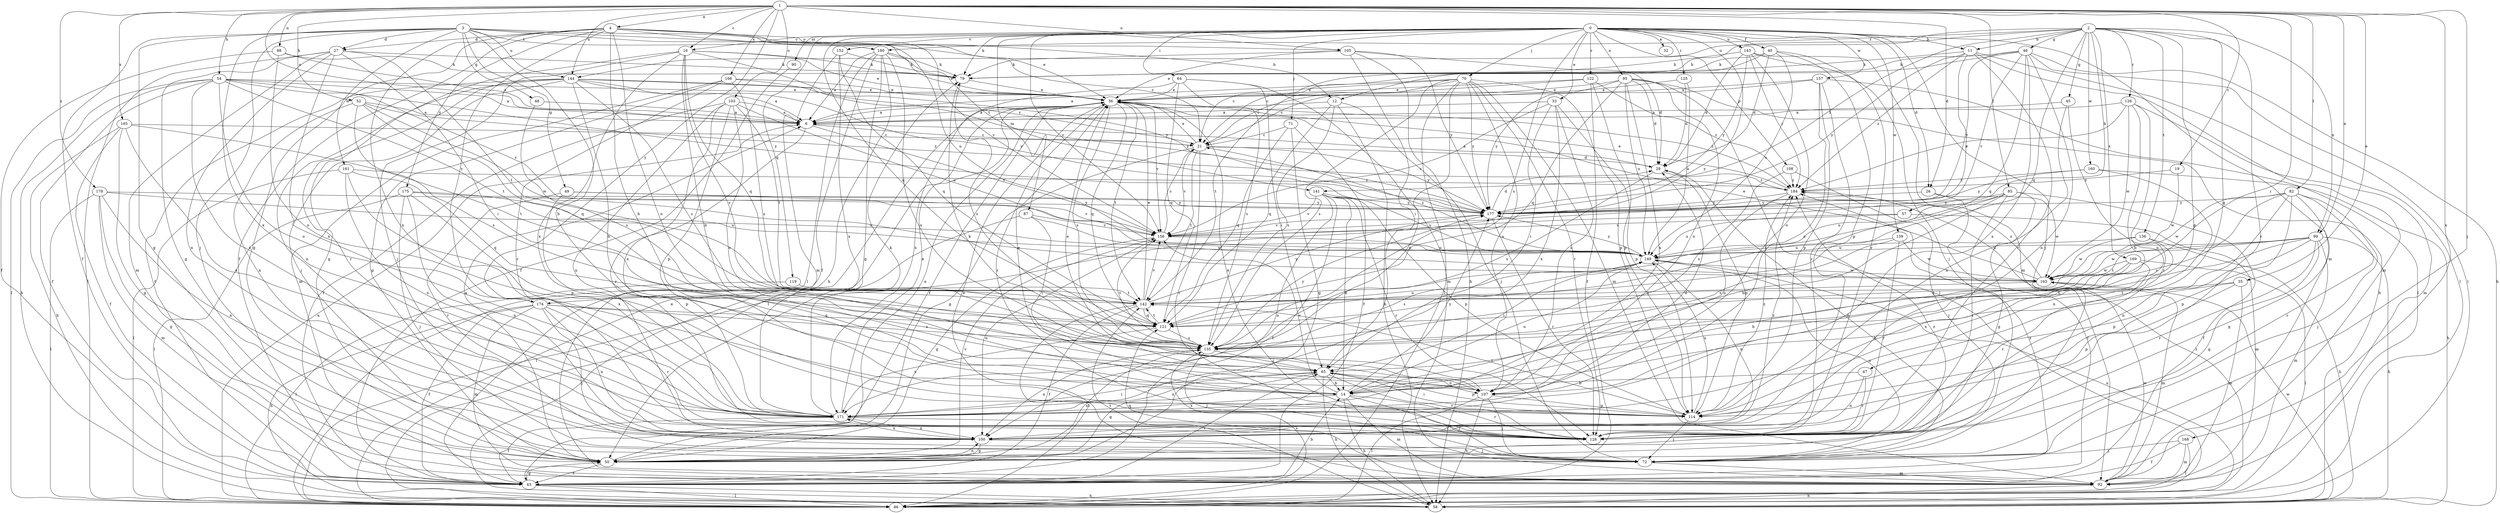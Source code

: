 strict digraph  {
0;
1;
2;
3;
4;
6;
11;
12;
14;
16;
19;
21;
26;
27;
29;
32;
33;
35;
36;
40;
43;
45;
46;
47;
48;
49;
50;
52;
54;
57;
58;
64;
65;
70;
71;
72;
79;
82;
85;
86;
87;
90;
92;
95;
98;
99;
100;
103;
105;
107;
108;
114;
119;
121;
122;
125;
126;
128;
135;
136;
141;
142;
143;
144;
149;
152;
156;
157;
159;
160;
161;
163;
165;
166;
168;
169;
171;
174;
175;
177;
178;
180;
184;
0 -> 11  [label=b];
0 -> 16  [label=c];
0 -> 26  [label=d];
0 -> 32  [label=e];
0 -> 33  [label=e];
0 -> 40  [label=f];
0 -> 64  [label=i];
0 -> 70  [label=j];
0 -> 71  [label=j];
0 -> 72  [label=j];
0 -> 79  [label=k];
0 -> 87  [label=m];
0 -> 90  [label=m];
0 -> 92  [label=m];
0 -> 95  [label=n];
0 -> 108  [label=p];
0 -> 119  [label=q];
0 -> 121  [label=q];
0 -> 122  [label=r];
0 -> 125  [label=r];
0 -> 135  [label=s];
0 -> 143  [label=u];
0 -> 152  [label=v];
0 -> 156  [label=v];
0 -> 157  [label=w];
0 -> 159  [label=w];
0 -> 174  [label=y];
1 -> 4  [label=a];
1 -> 6  [label=a];
1 -> 16  [label=c];
1 -> 19  [label=c];
1 -> 26  [label=d];
1 -> 35  [label=e];
1 -> 52  [label=h];
1 -> 54  [label=h];
1 -> 65  [label=i];
1 -> 72  [label=j];
1 -> 82  [label=l];
1 -> 85  [label=l];
1 -> 98  [label=n];
1 -> 99  [label=n];
1 -> 103  [label=o];
1 -> 105  [label=o];
1 -> 144  [label=u];
1 -> 165  [label=x];
1 -> 166  [label=x];
1 -> 168  [label=x];
1 -> 174  [label=y];
1 -> 178  [label=z];
2 -> 11  [label=b];
2 -> 12  [label=b];
2 -> 45  [label=g];
2 -> 46  [label=g];
2 -> 47  [label=g];
2 -> 57  [label=h];
2 -> 99  [label=n];
2 -> 114  [label=p];
2 -> 121  [label=q];
2 -> 126  [label=r];
2 -> 128  [label=r];
2 -> 136  [label=t];
2 -> 141  [label=t];
2 -> 144  [label=u];
2 -> 160  [label=w];
2 -> 169  [label=x];
2 -> 180  [label=z];
3 -> 12  [label=b];
3 -> 14  [label=b];
3 -> 21  [label=c];
3 -> 27  [label=d];
3 -> 43  [label=f];
3 -> 48  [label=g];
3 -> 49  [label=g];
3 -> 50  [label=g];
3 -> 72  [label=j];
3 -> 141  [label=t];
3 -> 144  [label=u];
3 -> 161  [label=w];
3 -> 171  [label=x];
3 -> 180  [label=z];
4 -> 14  [label=b];
4 -> 27  [label=d];
4 -> 36  [label=e];
4 -> 43  [label=f];
4 -> 50  [label=g];
4 -> 105  [label=o];
4 -> 107  [label=o];
4 -> 149  [label=u];
4 -> 156  [label=v];
4 -> 171  [label=x];
4 -> 174  [label=y];
4 -> 175  [label=y];
6 -> 21  [label=c];
6 -> 128  [label=r];
6 -> 156  [label=v];
11 -> 79  [label=k];
11 -> 86  [label=l];
11 -> 92  [label=m];
11 -> 128  [label=r];
11 -> 156  [label=v];
11 -> 177  [label=y];
11 -> 184  [label=z];
12 -> 6  [label=a];
12 -> 58  [label=h];
12 -> 72  [label=j];
12 -> 121  [label=q];
12 -> 135  [label=s];
14 -> 36  [label=e];
14 -> 58  [label=h];
14 -> 72  [label=j];
14 -> 92  [label=m];
14 -> 128  [label=r];
14 -> 149  [label=u];
14 -> 156  [label=v];
14 -> 171  [label=x];
14 -> 177  [label=y];
16 -> 14  [label=b];
16 -> 36  [label=e];
16 -> 50  [label=g];
16 -> 72  [label=j];
16 -> 79  [label=k];
16 -> 121  [label=q];
16 -> 135  [label=s];
16 -> 171  [label=x];
16 -> 177  [label=y];
19 -> 163  [label=w];
19 -> 184  [label=z];
21 -> 29  [label=d];
21 -> 36  [label=e];
21 -> 50  [label=g];
21 -> 128  [label=r];
21 -> 142  [label=t];
21 -> 156  [label=v];
21 -> 177  [label=y];
26 -> 43  [label=f];
26 -> 163  [label=w];
26 -> 177  [label=y];
27 -> 50  [label=g];
27 -> 65  [label=i];
27 -> 79  [label=k];
27 -> 86  [label=l];
27 -> 92  [label=m];
27 -> 100  [label=n];
27 -> 142  [label=t];
27 -> 171  [label=x];
29 -> 6  [label=a];
29 -> 114  [label=p];
29 -> 135  [label=s];
29 -> 184  [label=z];
33 -> 6  [label=a];
33 -> 65  [label=i];
33 -> 107  [label=o];
33 -> 114  [label=p];
33 -> 156  [label=v];
33 -> 171  [label=x];
35 -> 14  [label=b];
35 -> 92  [label=m];
35 -> 114  [label=p];
35 -> 142  [label=t];
36 -> 6  [label=a];
36 -> 43  [label=f];
36 -> 86  [label=l];
36 -> 121  [label=q];
36 -> 128  [label=r];
36 -> 135  [label=s];
36 -> 142  [label=t];
36 -> 156  [label=v];
36 -> 184  [label=z];
40 -> 21  [label=c];
40 -> 29  [label=d];
40 -> 79  [label=k];
40 -> 114  [label=p];
40 -> 128  [label=r];
40 -> 149  [label=u];
43 -> 14  [label=b];
43 -> 50  [label=g];
43 -> 58  [label=h];
43 -> 65  [label=i];
43 -> 86  [label=l];
43 -> 184  [label=z];
45 -> 6  [label=a];
45 -> 100  [label=n];
45 -> 128  [label=r];
46 -> 21  [label=c];
46 -> 58  [label=h];
46 -> 79  [label=k];
46 -> 86  [label=l];
46 -> 100  [label=n];
46 -> 121  [label=q];
46 -> 156  [label=v];
46 -> 171  [label=x];
46 -> 177  [label=y];
47 -> 14  [label=b];
47 -> 100  [label=n];
47 -> 128  [label=r];
48 -> 6  [label=a];
48 -> 135  [label=s];
49 -> 114  [label=p];
49 -> 128  [label=r];
49 -> 156  [label=v];
49 -> 177  [label=y];
50 -> 6  [label=a];
50 -> 36  [label=e];
50 -> 43  [label=f];
50 -> 100  [label=n];
50 -> 135  [label=s];
50 -> 156  [label=v];
50 -> 184  [label=z];
52 -> 6  [label=a];
52 -> 100  [label=n];
52 -> 121  [label=q];
52 -> 135  [label=s];
52 -> 163  [label=w];
52 -> 184  [label=z];
54 -> 6  [label=a];
54 -> 36  [label=e];
54 -> 43  [label=f];
54 -> 58  [label=h];
54 -> 86  [label=l];
54 -> 107  [label=o];
54 -> 142  [label=t];
54 -> 156  [label=v];
54 -> 171  [label=x];
54 -> 177  [label=y];
57 -> 92  [label=m];
57 -> 149  [label=u];
57 -> 156  [label=v];
58 -> 142  [label=t];
58 -> 163  [label=w];
64 -> 36  [label=e];
64 -> 65  [label=i];
64 -> 92  [label=m];
64 -> 121  [label=q];
64 -> 135  [label=s];
64 -> 171  [label=x];
65 -> 14  [label=b];
65 -> 36  [label=e];
65 -> 50  [label=g];
65 -> 58  [label=h];
65 -> 107  [label=o];
65 -> 114  [label=p];
65 -> 128  [label=r];
65 -> 171  [label=x];
70 -> 6  [label=a];
70 -> 36  [label=e];
70 -> 86  [label=l];
70 -> 92  [label=m];
70 -> 107  [label=o];
70 -> 114  [label=p];
70 -> 128  [label=r];
70 -> 135  [label=s];
70 -> 142  [label=t];
70 -> 171  [label=x];
70 -> 177  [label=y];
71 -> 21  [label=c];
71 -> 43  [label=f];
71 -> 50  [label=g];
71 -> 121  [label=q];
72 -> 29  [label=d];
72 -> 92  [label=m];
72 -> 149  [label=u];
79 -> 36  [label=e];
79 -> 135  [label=s];
82 -> 50  [label=g];
82 -> 72  [label=j];
82 -> 100  [label=n];
82 -> 114  [label=p];
82 -> 128  [label=r];
82 -> 135  [label=s];
82 -> 163  [label=w];
82 -> 177  [label=y];
85 -> 14  [label=b];
85 -> 43  [label=f];
85 -> 50  [label=g];
85 -> 128  [label=r];
85 -> 142  [label=t];
85 -> 149  [label=u];
85 -> 177  [label=y];
86 -> 6  [label=a];
86 -> 36  [label=e];
86 -> 135  [label=s];
86 -> 149  [label=u];
86 -> 184  [label=z];
87 -> 65  [label=i];
87 -> 86  [label=l];
87 -> 156  [label=v];
87 -> 163  [label=w];
90 -> 43  [label=f];
92 -> 36  [label=e];
92 -> 58  [label=h];
92 -> 121  [label=q];
92 -> 163  [label=w];
95 -> 29  [label=d];
95 -> 36  [label=e];
95 -> 58  [label=h];
95 -> 86  [label=l];
95 -> 107  [label=o];
95 -> 121  [label=q];
95 -> 149  [label=u];
95 -> 171  [label=x];
95 -> 177  [label=y];
98 -> 6  [label=a];
98 -> 43  [label=f];
98 -> 79  [label=k];
98 -> 107  [label=o];
99 -> 50  [label=g];
99 -> 58  [label=h];
99 -> 92  [label=m];
99 -> 114  [label=p];
99 -> 128  [label=r];
99 -> 135  [label=s];
99 -> 142  [label=t];
99 -> 149  [label=u];
99 -> 163  [label=w];
100 -> 50  [label=g];
100 -> 72  [label=j];
100 -> 171  [label=x];
100 -> 184  [label=z];
103 -> 6  [label=a];
103 -> 43  [label=f];
103 -> 100  [label=n];
103 -> 107  [label=o];
103 -> 114  [label=p];
103 -> 142  [label=t];
103 -> 149  [label=u];
103 -> 171  [label=x];
105 -> 29  [label=d];
105 -> 36  [label=e];
105 -> 58  [label=h];
105 -> 65  [label=i];
105 -> 79  [label=k];
105 -> 177  [label=y];
107 -> 58  [label=h];
107 -> 72  [label=j];
107 -> 79  [label=k];
107 -> 86  [label=l];
107 -> 114  [label=p];
108 -> 72  [label=j];
108 -> 135  [label=s];
108 -> 184  [label=z];
114 -> 65  [label=i];
114 -> 72  [label=j];
114 -> 142  [label=t];
114 -> 149  [label=u];
114 -> 184  [label=z];
119 -> 86  [label=l];
119 -> 142  [label=t];
121 -> 135  [label=s];
121 -> 142  [label=t];
121 -> 149  [label=u];
121 -> 171  [label=x];
122 -> 21  [label=c];
122 -> 36  [label=e];
122 -> 43  [label=f];
122 -> 114  [label=p];
122 -> 184  [label=z];
125 -> 29  [label=d];
125 -> 36  [label=e];
125 -> 149  [label=u];
126 -> 6  [label=a];
126 -> 14  [label=b];
126 -> 92  [label=m];
126 -> 107  [label=o];
126 -> 163  [label=w];
126 -> 184  [label=z];
128 -> 36  [label=e];
135 -> 65  [label=i];
135 -> 72  [label=j];
135 -> 100  [label=n];
135 -> 156  [label=v];
135 -> 177  [label=y];
136 -> 58  [label=h];
136 -> 149  [label=u];
136 -> 163  [label=w];
136 -> 171  [label=x];
141 -> 14  [label=b];
141 -> 43  [label=f];
141 -> 100  [label=n];
141 -> 114  [label=p];
141 -> 128  [label=r];
141 -> 149  [label=u];
141 -> 156  [label=v];
141 -> 177  [label=y];
142 -> 36  [label=e];
142 -> 43  [label=f];
142 -> 86  [label=l];
142 -> 121  [label=q];
142 -> 156  [label=v];
142 -> 177  [label=y];
143 -> 29  [label=d];
143 -> 72  [label=j];
143 -> 79  [label=k];
143 -> 92  [label=m];
143 -> 107  [label=o];
143 -> 177  [label=y];
143 -> 184  [label=z];
144 -> 6  [label=a];
144 -> 14  [label=b];
144 -> 21  [label=c];
144 -> 36  [label=e];
144 -> 43  [label=f];
144 -> 72  [label=j];
144 -> 100  [label=n];
144 -> 128  [label=r];
144 -> 135  [label=s];
144 -> 177  [label=y];
149 -> 21  [label=c];
149 -> 65  [label=i];
149 -> 100  [label=n];
149 -> 135  [label=s];
149 -> 163  [label=w];
149 -> 177  [label=y];
152 -> 79  [label=k];
152 -> 92  [label=m];
152 -> 121  [label=q];
152 -> 171  [label=x];
156 -> 21  [label=c];
156 -> 50  [label=g];
156 -> 100  [label=n];
156 -> 149  [label=u];
157 -> 21  [label=c];
157 -> 36  [label=e];
157 -> 86  [label=l];
157 -> 107  [label=o];
157 -> 114  [label=p];
157 -> 128  [label=r];
159 -> 128  [label=r];
159 -> 135  [label=s];
159 -> 149  [label=u];
159 -> 163  [label=w];
160 -> 58  [label=h];
160 -> 100  [label=n];
160 -> 177  [label=y];
160 -> 184  [label=z];
161 -> 86  [label=l];
161 -> 114  [label=p];
161 -> 121  [label=q];
161 -> 171  [label=x];
161 -> 184  [label=z];
163 -> 36  [label=e];
163 -> 92  [label=m];
163 -> 142  [label=t];
163 -> 184  [label=z];
165 -> 21  [label=c];
165 -> 43  [label=f];
165 -> 50  [label=g];
165 -> 58  [label=h];
165 -> 142  [label=t];
165 -> 171  [label=x];
166 -> 36  [label=e];
166 -> 50  [label=g];
166 -> 92  [label=m];
166 -> 128  [label=r];
166 -> 135  [label=s];
166 -> 177  [label=y];
168 -> 43  [label=f];
168 -> 72  [label=j];
168 -> 86  [label=l];
168 -> 92  [label=m];
169 -> 14  [label=b];
169 -> 86  [label=l];
169 -> 121  [label=q];
169 -> 128  [label=r];
169 -> 163  [label=w];
171 -> 29  [label=d];
171 -> 36  [label=e];
171 -> 43  [label=f];
171 -> 65  [label=i];
171 -> 79  [label=k];
171 -> 100  [label=n];
171 -> 128  [label=r];
174 -> 43  [label=f];
174 -> 58  [label=h];
174 -> 72  [label=j];
174 -> 92  [label=m];
174 -> 100  [label=n];
174 -> 121  [label=q];
174 -> 128  [label=r];
174 -> 135  [label=s];
175 -> 72  [label=j];
175 -> 86  [label=l];
175 -> 100  [label=n];
175 -> 149  [label=u];
175 -> 171  [label=x];
175 -> 177  [label=y];
177 -> 29  [label=d];
177 -> 128  [label=r];
177 -> 156  [label=v];
178 -> 50  [label=g];
178 -> 86  [label=l];
178 -> 92  [label=m];
178 -> 100  [label=n];
178 -> 149  [label=u];
178 -> 177  [label=y];
180 -> 6  [label=a];
180 -> 36  [label=e];
180 -> 43  [label=f];
180 -> 50  [label=g];
180 -> 58  [label=h];
180 -> 79  [label=k];
180 -> 86  [label=l];
180 -> 107  [label=o];
184 -> 36  [label=e];
184 -> 107  [label=o];
184 -> 177  [label=y];
}
